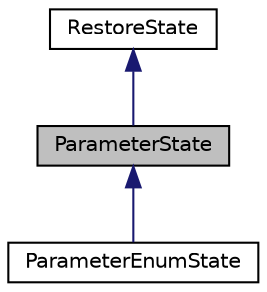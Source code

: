 digraph "ParameterState"
{
 // LATEX_PDF_SIZE
  edge [fontname="Helvetica",fontsize="10",labelfontname="Helvetica",labelfontsize="10"];
  node [fontname="Helvetica",fontsize="10",shape=record];
  Node1 [label="ParameterState",height=0.2,width=0.4,color="black", fillcolor="grey75", style="filled", fontcolor="black",tooltip=" "];
  Node2 -> Node1 [dir="back",color="midnightblue",fontsize="10",style="solid"];
  Node2 [label="RestoreState",height=0.2,width=0.4,color="black", fillcolor="white", style="filled",URL="$class_restore_state.html",tooltip=" "];
  Node1 -> Node3 [dir="back",color="midnightblue",fontsize="10",style="solid"];
  Node3 [label="ParameterEnumState",height=0.2,width=0.4,color="black", fillcolor="white", style="filled",URL="$class_parameter_enum_state.html",tooltip=" "];
}
